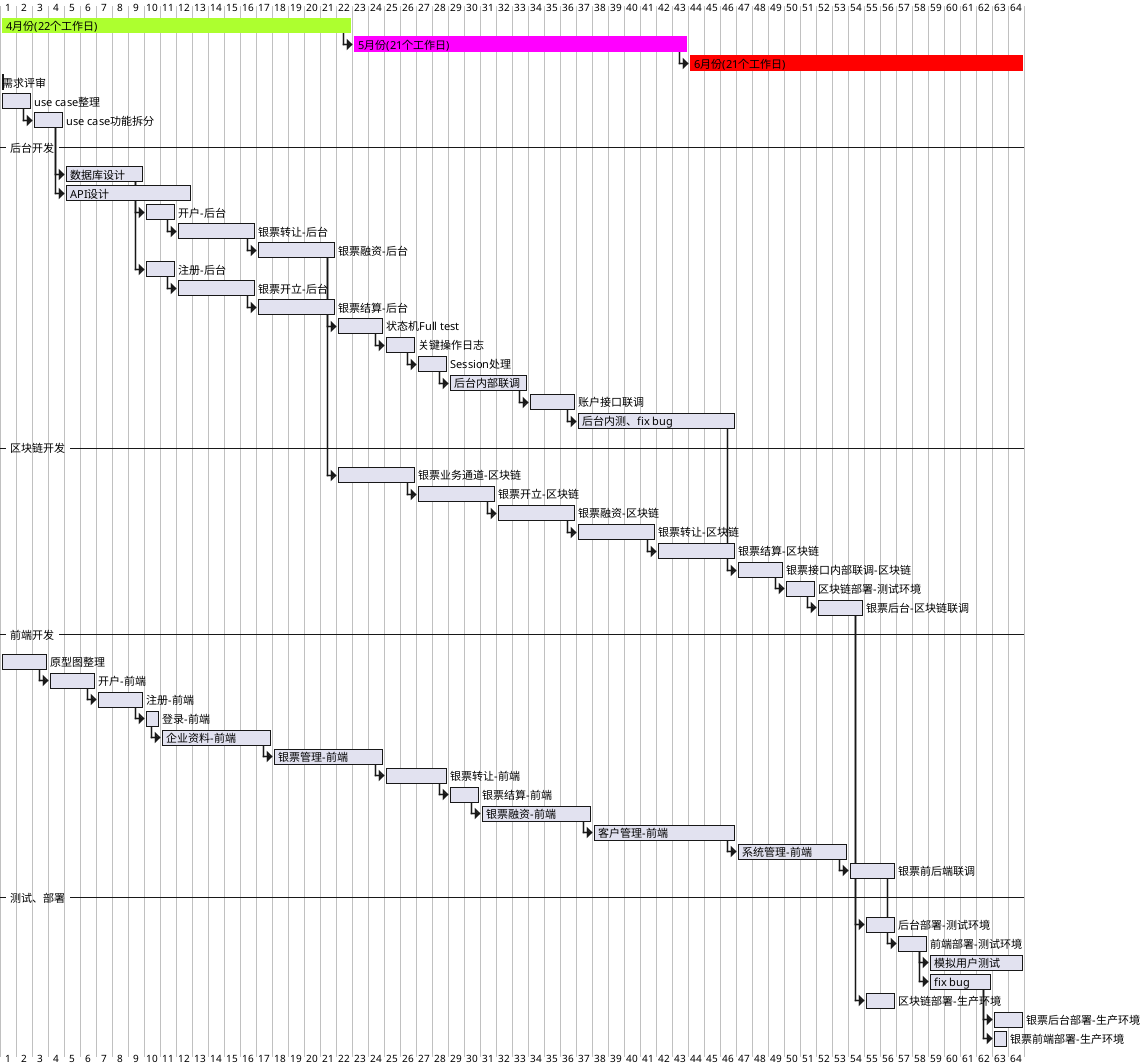 @startuml
@startgantt

[4月份(22个工作日)] lasts 22 days
[5月份(21个工作日)] lasts 21 days
[5月份(21个工作日)] starts at [4月份(22个工作日)]'s end
[6月份(21个工作日)] lasts 21 days
[6月份(21个工作日)] starts at [5月份(21个工作日)]'s end
[4月份(22个工作日)] is colored in GreenYellow
[5月份(21个工作日)] is colored in Fuchsia
[6月份(21个工作日)] is colored in Red

[需求评审] lasts 0 days
[use case整理] lasts 2 days
[use case功能拆分] lasts 2 days
[use case功能拆分] starts at [use case整理]'s end

-- 后台开发 --
[数据库设计] lasts 5 days
[数据库设计] starts at [use case功能拆分]'s end

[API设计] lasts 8 days
[API设计] starts at [use case功能拆分]'s end

[开户-后台] lasts 2 days
[开户-后台] starts at [数据库设计]'s end
[银票转让-后台] lasts 5 days
[银票转让-后台] starts at [开户-后台]'s end
[银票融资-后台] lasts 5 days
[银票融资-后台] starts at [银票转让-后台]'s end
[注册-后台] lasts 2 days
[注册-后台] starts at [数据库设计]'s end
[银票开立-后台] lasts 5 days
[银票开立-后台] starts at [注册-后台]'s end
[银票结算-后台] lasts 5 days
[银票结算-后台] starts at [银票开立-后台]'s end
[状态机Full test] lasts 3 days
[状态机Full test] starts at [银票融资-后台]'s end
[关键操作日志] lasts 2 days
[关键操作日志] starts at [状态机Full test]'s end
[Session处理] lasts 2 days
[Session处理] starts at [关键操作日志]'s end
[后台内部联调] lasts 5 days
[后台内部联调] starts at [Session处理]'s end
[账户接口联调] lasts 3 days
[账户接口联调] starts at [后台内部联调]'s end
[后台内测、fix bug] lasts 10 days
[后台内测、fix bug] starts at [账户接口联调]'s end

-- 区块链开发 --
[银票业务通道-区块链] lasts 5 days
[银票业务通道-区块链] starts at [银票融资-后台]'s end
[银票开立-区块链] lasts 5 days
[银票开立-区块链] starts at [银票业务通道-区块链]'s end
[银票融资-区块链] lasts 5 days
[银票融资-区块链] starts at [银票开立-区块链]'s end
[银票转让-区块链] lasts 5 days
[银票转让-区块链] starts at [银票融资-区块链]'s end
[银票结算-区块链] lasts 5 days
[银票结算-区块链] starts at [银票转让-区块链]'s end
[银票接口内部联调-区块链] lasts 3 days
[银票接口内部联调-区块链] starts at [后台内测、fix bug]'s end
[区块链部署-测试环境] lasts 2 days
[区块链部署-测试环境] starts at [银票接口内部联调-区块链]'s end

[银票后台-区块链联调] lasts 3 days
[银票后台-区块链联调] starts at [区块链部署-测试环境]'s end


-- 前端开发 --
[原型图整理] lasts 3 days

[开户-前端] lasts 3 days
[开户-前端] starts at [原型图整理]'s end
[注册-前端] lasts 3 days
[注册-前端] starts at [开户-前端]'s end
[登录-前端] lasts 1 days
[登录-前端] starts at [注册-前端]'s end
[企业资料-前端] lasts 7 days
[企业资料-前端] starts at [登录-前端]'s end
[银票管理-前端] lasts 7 days
[银票管理-前端] starts at [企业资料-前端]'s end
[银票转让-前端] lasts 4 days
[银票转让-前端] starts at [银票管理-前端]'s end
[银票结算-前端] lasts 2 days
[银票结算-前端] starts at [银票转让-前端]'s end
[银票融资-前端] lasts 7 days
[银票融资-前端] starts at [银票结算-前端]'s end
[客户管理-前端] lasts 9 days
[客户管理-前端] starts at [银票融资-前端]'s end
[系统管理-前端] lasts 7 days
[系统管理-前端] starts at [客户管理-前端]'s end
[银票前后端联调] lasts 3 days
[银票前后端联调] starts at [系统管理-前端]'s end

-- 测试、部署 --
[后台部署-测试环境] lasts 2 days
[后台部署-测试环境] starts at [银票后台-区块链联调]'s end
[前端部署-测试环境] lasts 2 days
[前端部署-测试环境] starts at [银票前后端联调]'s end
[模拟用户测试] lasts 6 days
[模拟用户测试] starts at [前端部署-测试环境]'s end
[fix bug] lasts 4 days
[fix bug] starts at [前端部署-测试环境]'s end

[区块链部署-生产环境] lasts 2 days
[区块链部署-生产环境] starts at [银票后台-区块链联调]'s end
[银票后台部署-生产环境] lasts 2 days
[银票后台部署-生产环境] starts at [fix bug]'s end
[银票前端部署-生产环境] lasts 1 days
[银票前端部署-生产环境] starts at [fix bug]'s end

@endgantt
@enduml